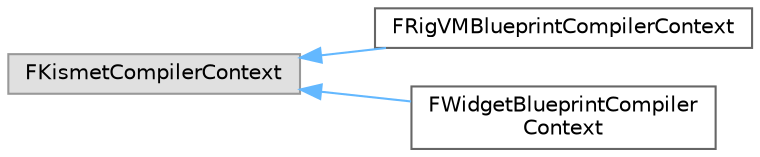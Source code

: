 digraph "Graphical Class Hierarchy"
{
 // INTERACTIVE_SVG=YES
 // LATEX_PDF_SIZE
  bgcolor="transparent";
  edge [fontname=Helvetica,fontsize=10,labelfontname=Helvetica,labelfontsize=10];
  node [fontname=Helvetica,fontsize=10,shape=box,height=0.2,width=0.4];
  rankdir="LR";
  Node0 [id="Node000000",label="FKismetCompilerContext",height=0.2,width=0.4,color="grey60", fillcolor="#E0E0E0", style="filled",tooltip=" "];
  Node0 -> Node1 [id="edge4084_Node000000_Node000001",dir="back",color="steelblue1",style="solid",tooltip=" "];
  Node1 [id="Node000001",label="FRigVMBlueprintCompilerContext",height=0.2,width=0.4,color="grey40", fillcolor="white", style="filled",URL="$d6/ddd/classFRigVMBlueprintCompilerContext.html",tooltip=" "];
  Node0 -> Node2 [id="edge4085_Node000000_Node000002",dir="back",color="steelblue1",style="solid",tooltip=" "];
  Node2 [id="Node000002",label="FWidgetBlueprintCompiler\lContext",height=0.2,width=0.4,color="grey40", fillcolor="white", style="filled",URL="$df/d8e/classFWidgetBlueprintCompilerContext.html",tooltip=" "];
}
